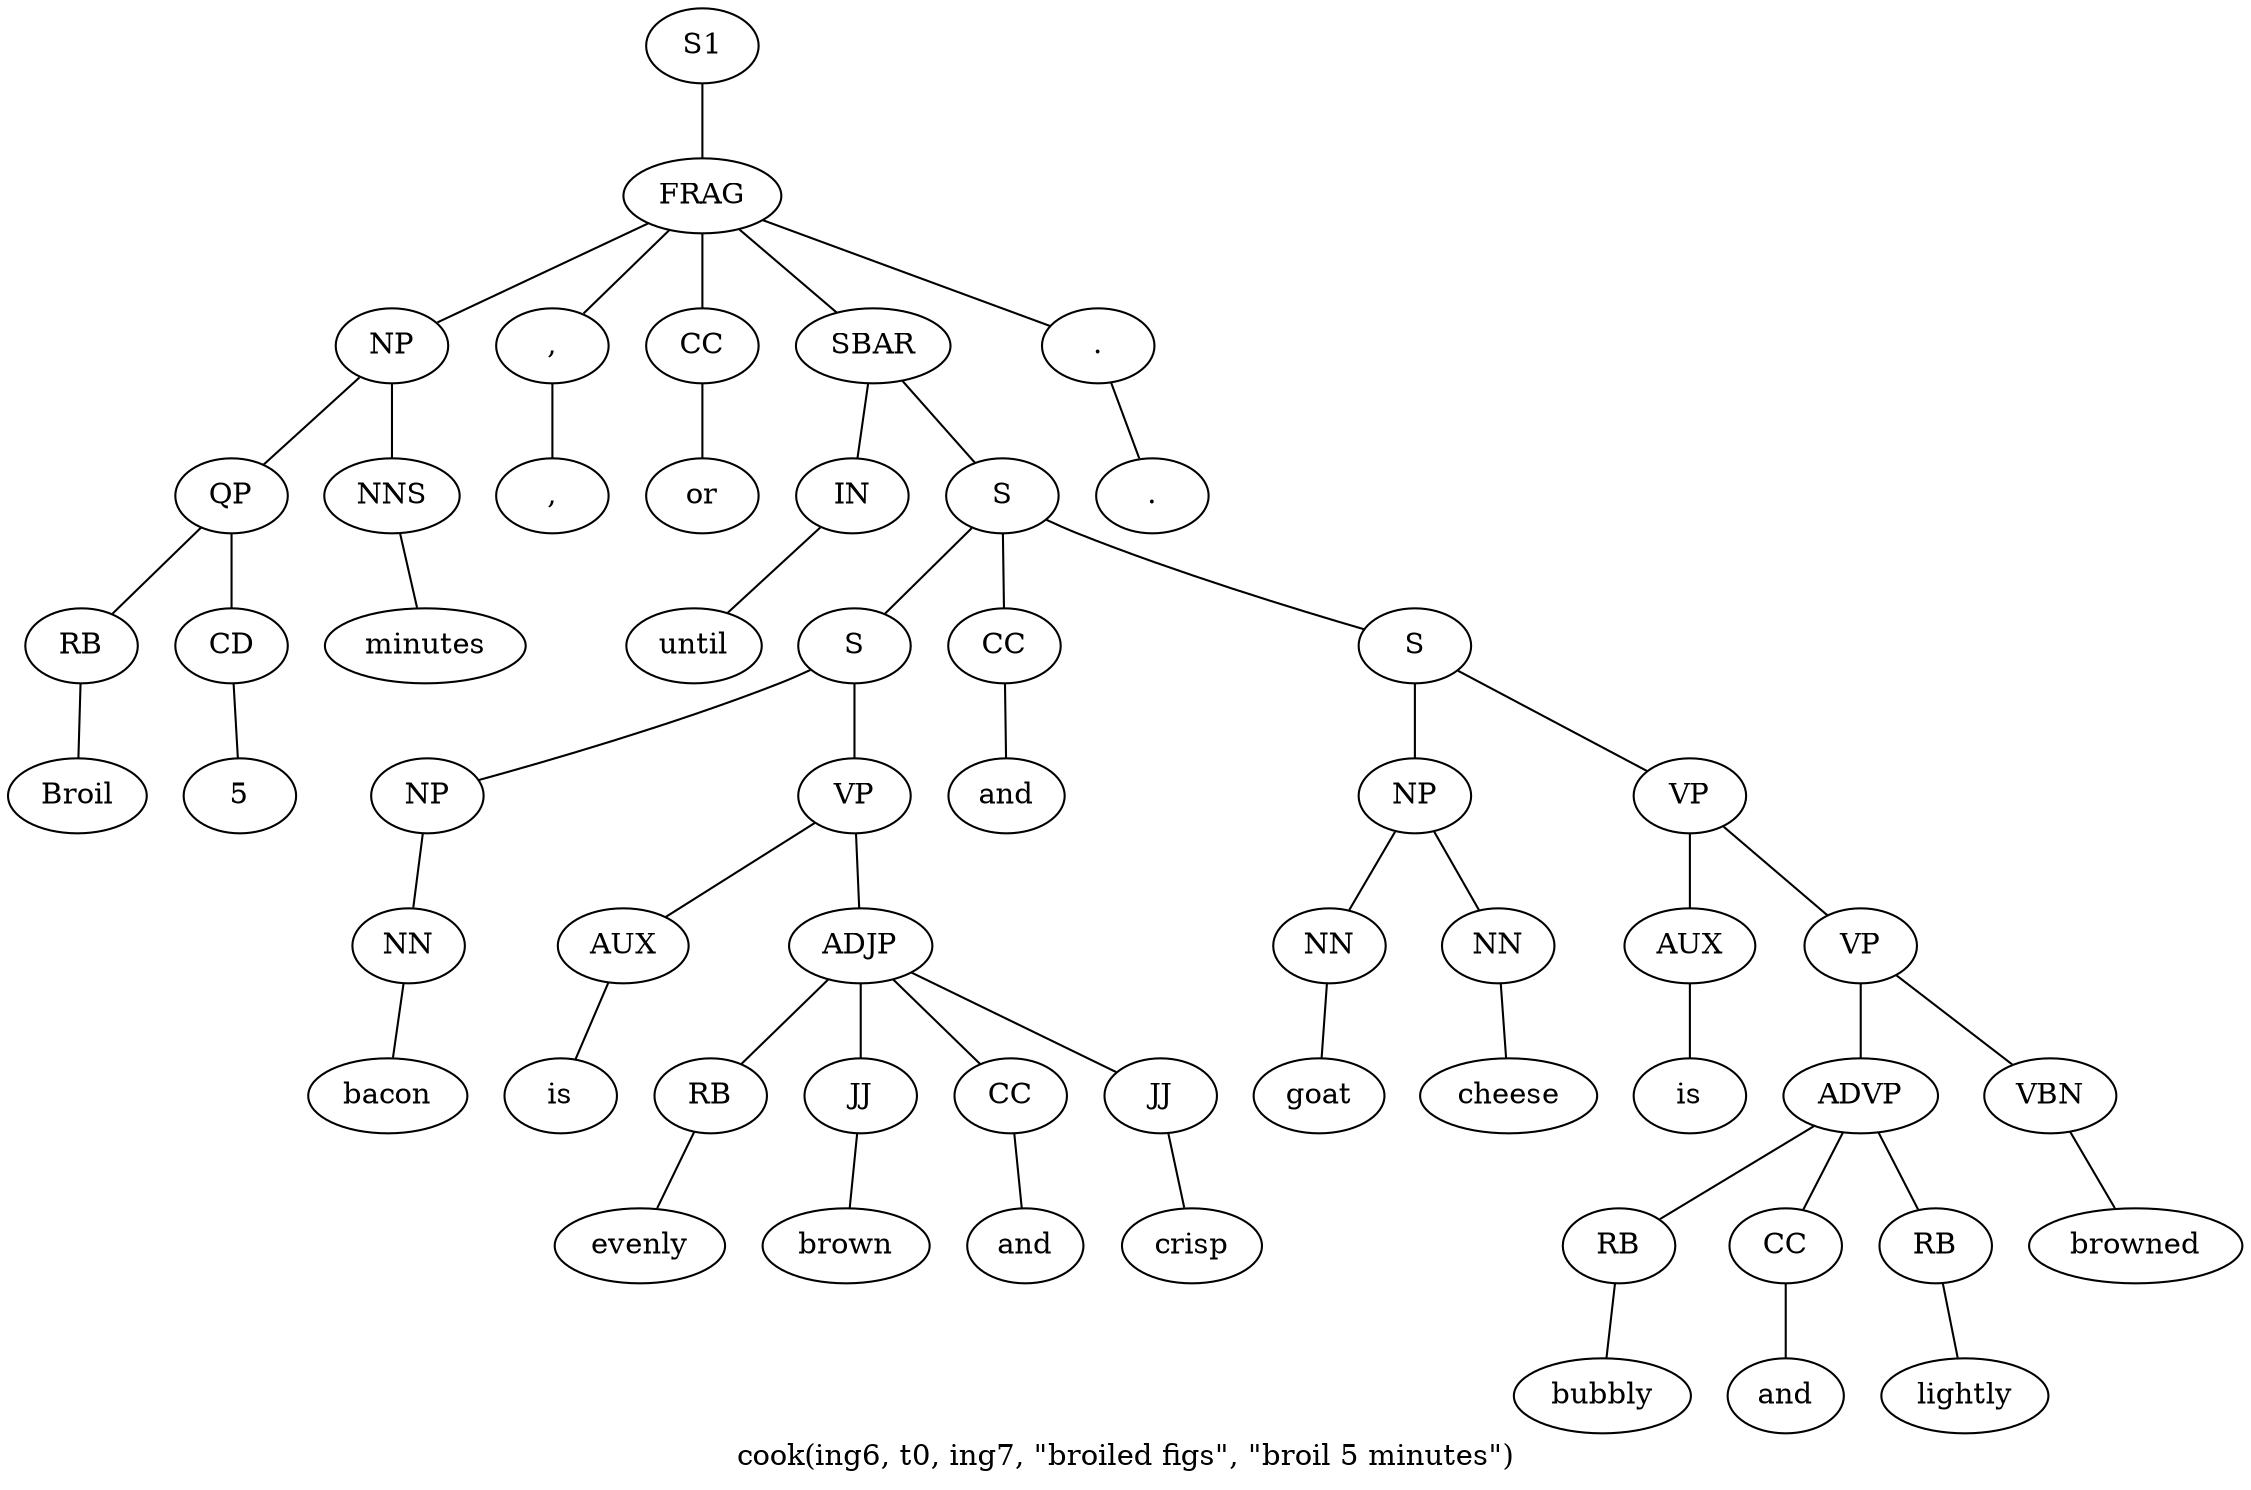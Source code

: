 graph SyntaxGraph {
	label = "cook(ing6, t0, ing7, \"broiled figs\", \"broil 5 minutes\")";
	Node0 [label="S1"];
	Node1 [label="FRAG"];
	Node2 [label="NP"];
	Node3 [label="QP"];
	Node4 [label="RB"];
	Node5 [label="Broil"];
	Node6 [label="CD"];
	Node7 [label="5"];
	Node8 [label="NNS"];
	Node9 [label="minutes"];
	Node10 [label=","];
	Node11 [label=","];
	Node12 [label="CC"];
	Node13 [label="or"];
	Node14 [label="SBAR"];
	Node15 [label="IN"];
	Node16 [label="until"];
	Node17 [label="S"];
	Node18 [label="S"];
	Node19 [label="NP"];
	Node20 [label="NN"];
	Node21 [label="bacon"];
	Node22 [label="VP"];
	Node23 [label="AUX"];
	Node24 [label="is"];
	Node25 [label="ADJP"];
	Node26 [label="RB"];
	Node27 [label="evenly"];
	Node28 [label="JJ"];
	Node29 [label="brown"];
	Node30 [label="CC"];
	Node31 [label="and"];
	Node32 [label="JJ"];
	Node33 [label="crisp"];
	Node34 [label="CC"];
	Node35 [label="and"];
	Node36 [label="S"];
	Node37 [label="NP"];
	Node38 [label="NN"];
	Node39 [label="goat"];
	Node40 [label="NN"];
	Node41 [label="cheese"];
	Node42 [label="VP"];
	Node43 [label="AUX"];
	Node44 [label="is"];
	Node45 [label="VP"];
	Node46 [label="ADVP"];
	Node47 [label="RB"];
	Node48 [label="bubbly"];
	Node49 [label="CC"];
	Node50 [label="and"];
	Node51 [label="RB"];
	Node52 [label="lightly"];
	Node53 [label="VBN"];
	Node54 [label="browned"];
	Node55 [label="."];
	Node56 [label="."];

	Node0 -- Node1;
	Node1 -- Node2;
	Node1 -- Node10;
	Node1 -- Node12;
	Node1 -- Node14;
	Node1 -- Node55;
	Node2 -- Node3;
	Node2 -- Node8;
	Node3 -- Node4;
	Node3 -- Node6;
	Node4 -- Node5;
	Node6 -- Node7;
	Node8 -- Node9;
	Node10 -- Node11;
	Node12 -- Node13;
	Node14 -- Node15;
	Node14 -- Node17;
	Node15 -- Node16;
	Node17 -- Node18;
	Node17 -- Node34;
	Node17 -- Node36;
	Node18 -- Node19;
	Node18 -- Node22;
	Node19 -- Node20;
	Node20 -- Node21;
	Node22 -- Node23;
	Node22 -- Node25;
	Node23 -- Node24;
	Node25 -- Node26;
	Node25 -- Node28;
	Node25 -- Node30;
	Node25 -- Node32;
	Node26 -- Node27;
	Node28 -- Node29;
	Node30 -- Node31;
	Node32 -- Node33;
	Node34 -- Node35;
	Node36 -- Node37;
	Node36 -- Node42;
	Node37 -- Node38;
	Node37 -- Node40;
	Node38 -- Node39;
	Node40 -- Node41;
	Node42 -- Node43;
	Node42 -- Node45;
	Node43 -- Node44;
	Node45 -- Node46;
	Node45 -- Node53;
	Node46 -- Node47;
	Node46 -- Node49;
	Node46 -- Node51;
	Node47 -- Node48;
	Node49 -- Node50;
	Node51 -- Node52;
	Node53 -- Node54;
	Node55 -- Node56;
}
